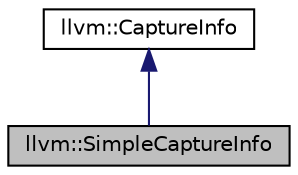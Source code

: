 digraph "llvm::SimpleCaptureInfo"
{
 // LATEX_PDF_SIZE
  bgcolor="transparent";
  edge [fontname="Helvetica",fontsize="10",labelfontname="Helvetica",labelfontsize="10"];
  node [fontname="Helvetica",fontsize="10",shape=record];
  Node1 [label="llvm::SimpleCaptureInfo",height=0.2,width=0.4,color="black", fillcolor="grey75", style="filled", fontcolor="black",tooltip="Context-free CaptureInfo provider, which computes and caches whether an object is captured in the fun..."];
  Node2 -> Node1 [dir="back",color="midnightblue",fontsize="10",style="solid",fontname="Helvetica"];
  Node2 [label="llvm::CaptureInfo",height=0.2,width=0.4,color="black",URL="$structllvm_1_1CaptureInfo.html",tooltip="Virtual base class for providers of capture information."];
}
